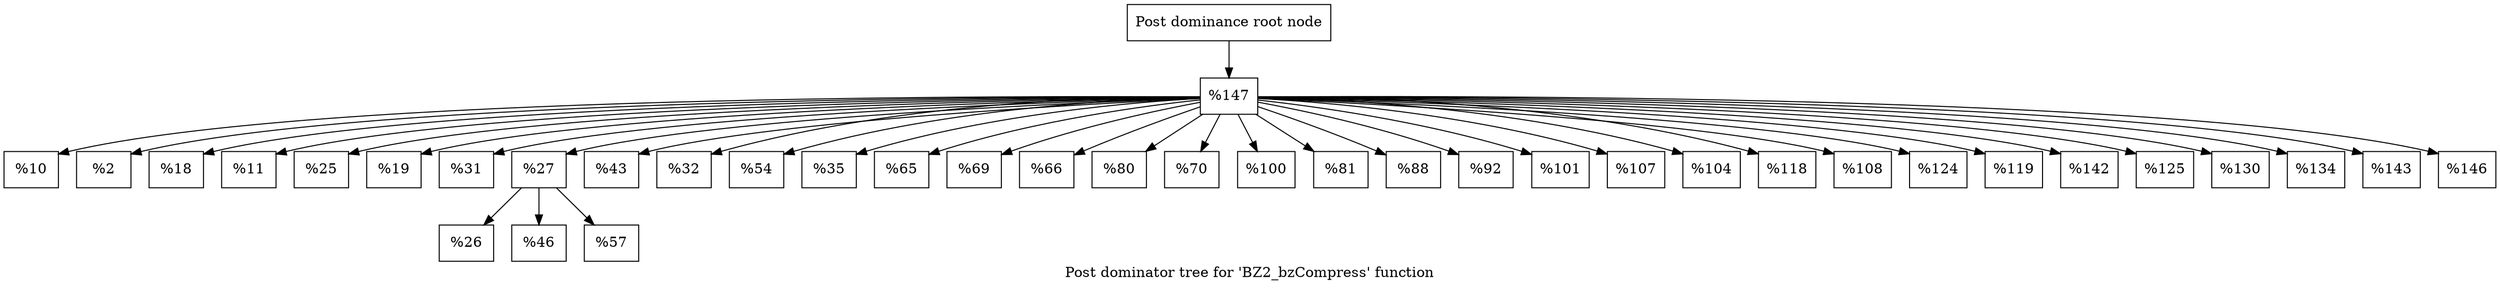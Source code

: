 digraph "Post dominator tree for 'BZ2_bzCompress' function" {
	label="Post dominator tree for 'BZ2_bzCompress' function";

	Node0x1357830 [shape=record,label="{Post dominance root node}"];
	Node0x1357830 -> Node0xfb59c0;
	Node0xfb59c0 [shape=record,label="{%147}"];
	Node0xfb59c0 -> Node0x11eec20;
	Node0xfb59c0 -> Node0x10035a0;
	Node0xfb59c0 -> Node0x10dc1d0;
	Node0xfb59c0 -> Node0x12a36f0;
	Node0xfb59c0 -> Node0x10f05d0;
	Node0xfb59c0 -> Node0x12ae7c0;
	Node0xfb59c0 -> Node0x12be370;
	Node0xfb59c0 -> Node0x13475a0;
	Node0xfb59c0 -> Node0x1344630;
	Node0xfb59c0 -> Node0x1323d80;
	Node0xfb59c0 -> Node0x129cfe0;
	Node0xfb59c0 -> Node0x134e6e0;
	Node0xfb59c0 -> Node0x11a1a50;
	Node0xfb59c0 -> Node0x12aa350;
	Node0xfb59c0 -> Node0x125d920;
	Node0xfb59c0 -> Node0x12a9ef0;
	Node0xfb59c0 -> Node0x128c810;
	Node0xfb59c0 -> Node0x10deea0;
	Node0xfb59c0 -> Node0x1324370;
	Node0xfb59c0 -> Node0x10545d0;
	Node0xfb59c0 -> Node0x12b0730;
	Node0xfb59c0 -> Node0x123a0c0;
	Node0xfb59c0 -> Node0x12a4c20;
	Node0xfb59c0 -> Node0x1291dd0;
	Node0xfb59c0 -> Node0x12344e0;
	Node0xfb59c0 -> Node0x12632e0;
	Node0xfb59c0 -> Node0x132fee0;
	Node0xfb59c0 -> Node0x10554a0;
	Node0xfb59c0 -> Node0x1326460;
	Node0xfb59c0 -> Node0x12b4ee0;
	Node0xfb59c0 -> Node0x12b6d70;
	Node0xfb59c0 -> Node0x12a3820;
	Node0xfb59c0 -> Node0x116d4a0;
	Node0xfb59c0 -> Node0x1323eb0;
	Node0x11eec20 [shape=record,label="{%10}"];
	Node0x10035a0 [shape=record,label="{%2}"];
	Node0x10dc1d0 [shape=record,label="{%18}"];
	Node0x12a36f0 [shape=record,label="{%11}"];
	Node0x10f05d0 [shape=record,label="{%25}"];
	Node0x12ae7c0 [shape=record,label="{%19}"];
	Node0x12be370 [shape=record,label="{%31}"];
	Node0x13475a0 [shape=record,label="{%27}"];
	Node0x13475a0 -> Node0x126dcc0;
	Node0x13475a0 -> Node0x114faa0;
	Node0x13475a0 -> Node0x1345630;
	Node0x126dcc0 [shape=record,label="{%26}"];
	Node0x114faa0 [shape=record,label="{%46}"];
	Node0x1345630 [shape=record,label="{%57}"];
	Node0x1344630 [shape=record,label="{%43}"];
	Node0x1323d80 [shape=record,label="{%32}"];
	Node0x129cfe0 [shape=record,label="{%54}"];
	Node0x134e6e0 [shape=record,label="{%35}"];
	Node0x11a1a50 [shape=record,label="{%65}"];
	Node0x12aa350 [shape=record,label="{%69}"];
	Node0x125d920 [shape=record,label="{%66}"];
	Node0x12a9ef0 [shape=record,label="{%80}"];
	Node0x128c810 [shape=record,label="{%70}"];
	Node0x10deea0 [shape=record,label="{%100}"];
	Node0x1324370 [shape=record,label="{%81}"];
	Node0x10545d0 [shape=record,label="{%88}"];
	Node0x12b0730 [shape=record,label="{%92}"];
	Node0x123a0c0 [shape=record,label="{%101}"];
	Node0x12a4c20 [shape=record,label="{%107}"];
	Node0x1291dd0 [shape=record,label="{%104}"];
	Node0x12344e0 [shape=record,label="{%118}"];
	Node0x12632e0 [shape=record,label="{%108}"];
	Node0x132fee0 [shape=record,label="{%124}"];
	Node0x10554a0 [shape=record,label="{%119}"];
	Node0x1326460 [shape=record,label="{%142}"];
	Node0x12b4ee0 [shape=record,label="{%125}"];
	Node0x12b6d70 [shape=record,label="{%130}"];
	Node0x12a3820 [shape=record,label="{%134}"];
	Node0x116d4a0 [shape=record,label="{%143}"];
	Node0x1323eb0 [shape=record,label="{%146}"];
}

